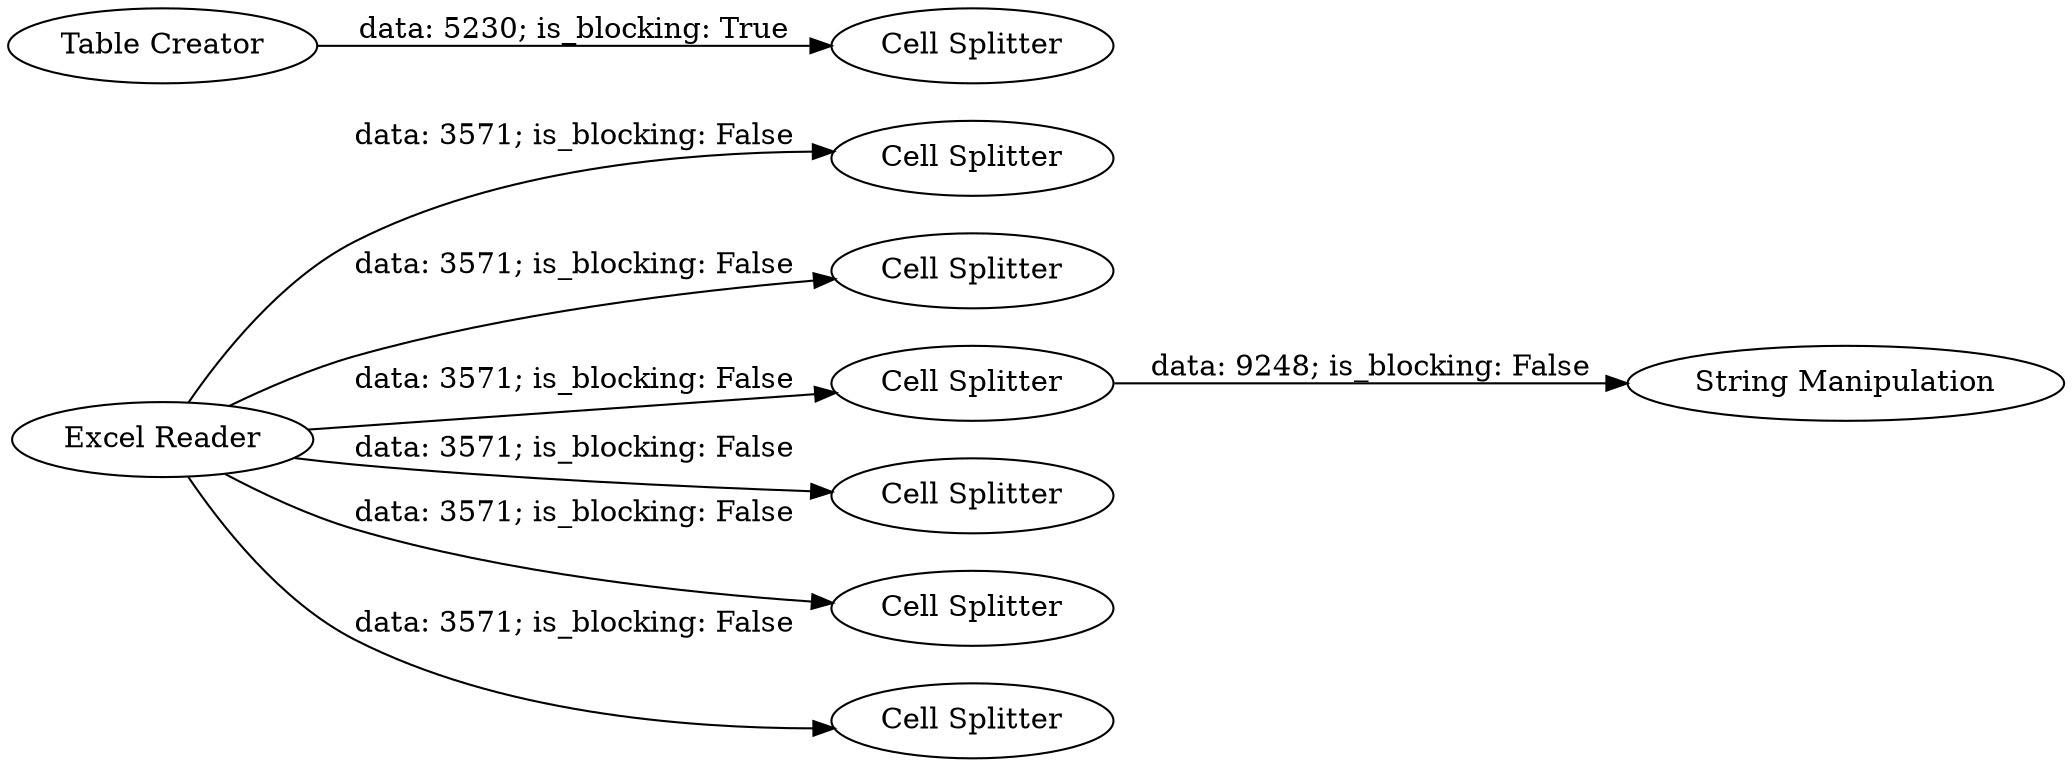 digraph {
	"-4607713260349956305_179" [label="Excel Reader"]
	"-4607713260349956305_157" [label="Cell Splitter"]
	"-4607713260349956305_101" [label="Table Creator"]
	"-4607713260349956305_169" [label="Cell Splitter"]
	"-4607713260349956305_178" [label="Cell Splitter"]
	"-4607713260349956305_166" [label="Cell Splitter"]
	"-4607713260349956305_171" [label="String Manipulation"]
	"-4607713260349956305_165" [label="Cell Splitter"]
	"-4607713260349956305_168" [label="Cell Splitter"]
	"-4607713260349956305_167" [label="Cell Splitter"]
	"-4607713260349956305_179" -> "-4607713260349956305_169" [label="data: 3571; is_blocking: False"]
	"-4607713260349956305_179" -> "-4607713260349956305_166" [label="data: 3571; is_blocking: False"]
	"-4607713260349956305_179" -> "-4607713260349956305_178" [label="data: 3571; is_blocking: False"]
	"-4607713260349956305_101" -> "-4607713260349956305_157" [label="data: 5230; is_blocking: True"]
	"-4607713260349956305_179" -> "-4607713260349956305_165" [label="data: 3571; is_blocking: False"]
	"-4607713260349956305_179" -> "-4607713260349956305_168" [label="data: 3571; is_blocking: False"]
	"-4607713260349956305_179" -> "-4607713260349956305_167" [label="data: 3571; is_blocking: False"]
	"-4607713260349956305_166" -> "-4607713260349956305_171" [label="data: 9248; is_blocking: False"]
	rankdir=LR
}

